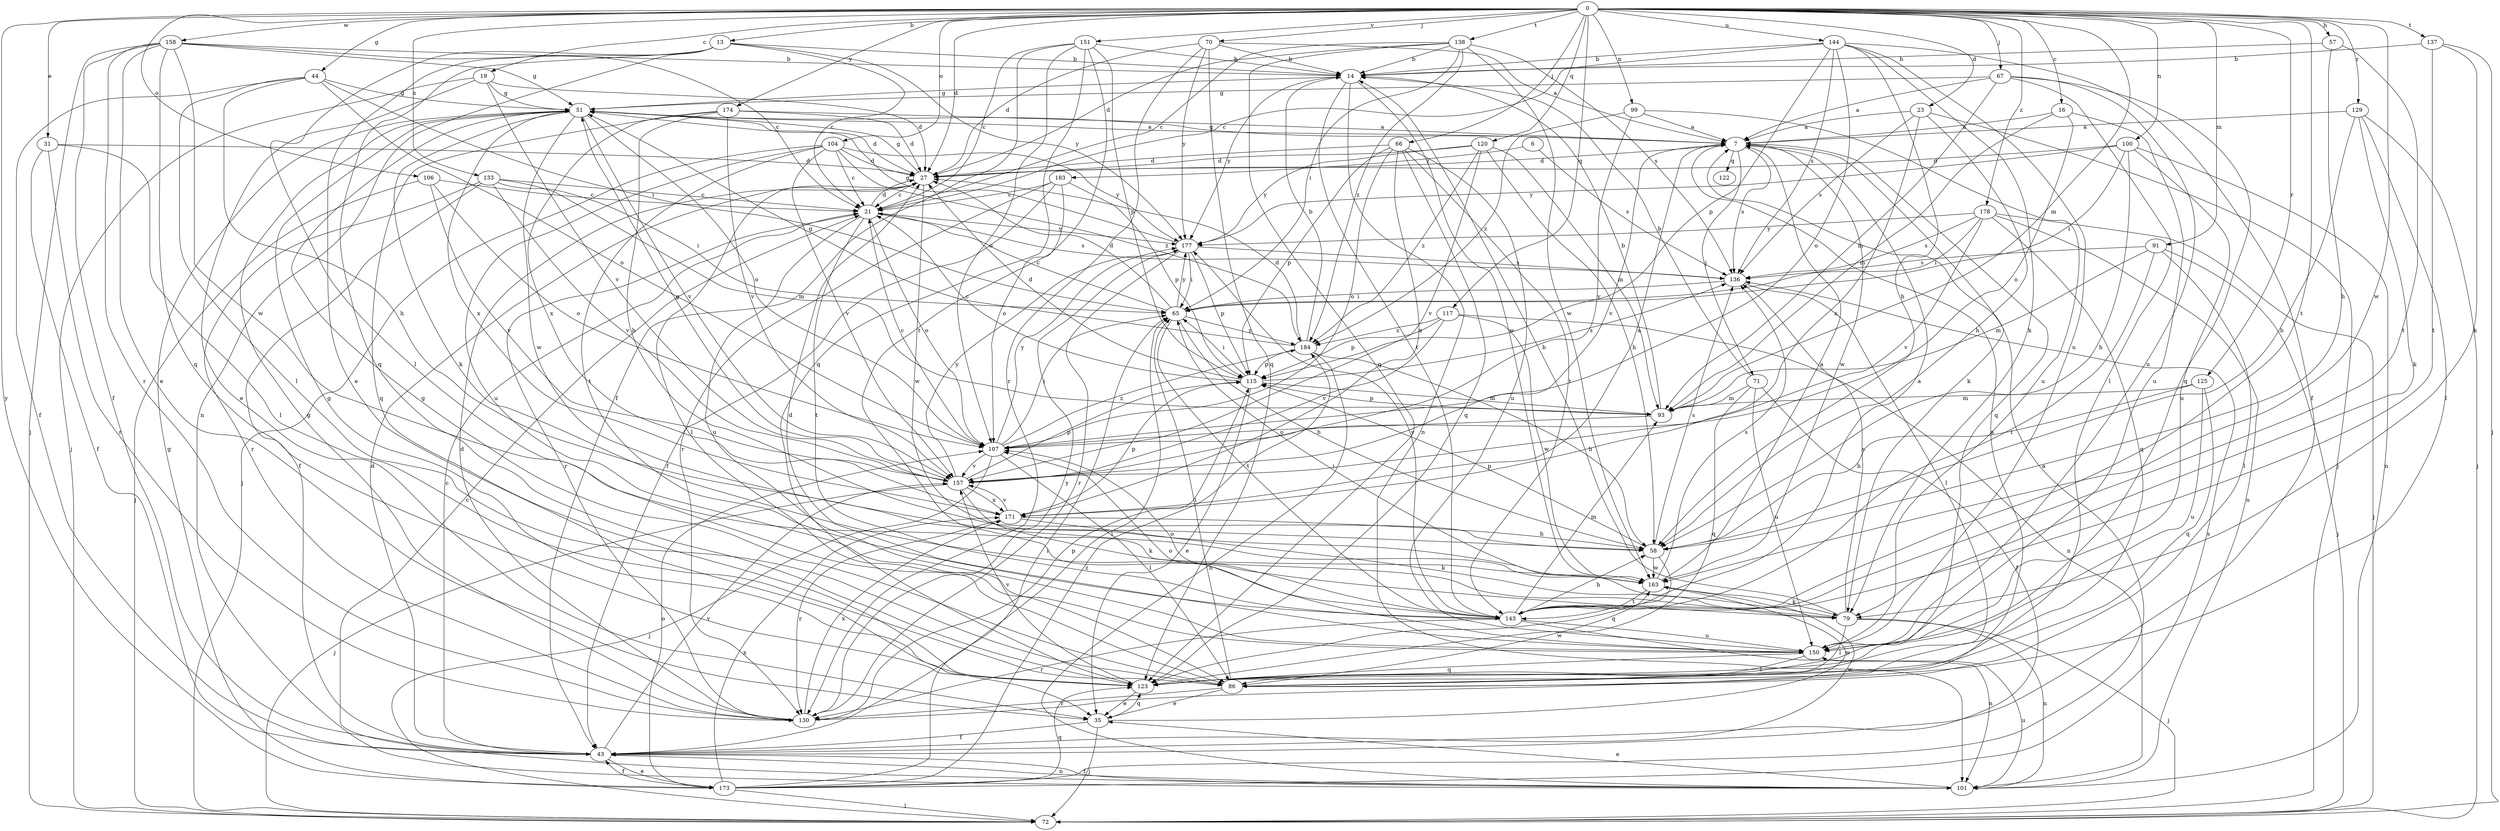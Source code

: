 strict digraph  {
0;
6;
7;
13;
14;
16;
19;
21;
23;
27;
31;
35;
43;
44;
51;
57;
58;
65;
66;
67;
70;
71;
72;
79;
86;
91;
93;
99;
100;
101;
104;
106;
107;
115;
117;
120;
122;
123;
125;
129;
130;
133;
136;
137;
138;
143;
144;
150;
151;
157;
158;
163;
171;
173;
174;
177;
178;
183;
184;
0 -> 13  [label=b];
0 -> 16  [label=c];
0 -> 19  [label=c];
0 -> 23  [label=d];
0 -> 27  [label=d];
0 -> 31  [label=e];
0 -> 44  [label=g];
0 -> 57  [label=h];
0 -> 66  [label=j];
0 -> 67  [label=j];
0 -> 70  [label=j];
0 -> 91  [label=m];
0 -> 93  [label=m];
0 -> 99  [label=n];
0 -> 100  [label=n];
0 -> 104  [label=o];
0 -> 106  [label=o];
0 -> 117  [label=q];
0 -> 120  [label=q];
0 -> 125  [label=r];
0 -> 129  [label=r];
0 -> 133  [label=s];
0 -> 137  [label=t];
0 -> 138  [label=t];
0 -> 143  [label=t];
0 -> 144  [label=u];
0 -> 151  [label=v];
0 -> 158  [label=w];
0 -> 163  [label=w];
0 -> 173  [label=y];
0 -> 174  [label=y];
0 -> 178  [label=z];
6 -> 136  [label=s];
6 -> 183  [label=z];
7 -> 27  [label=d];
7 -> 51  [label=g];
7 -> 71  [label=j];
7 -> 79  [label=k];
7 -> 122  [label=q];
7 -> 123  [label=q];
7 -> 136  [label=s];
7 -> 157  [label=v];
7 -> 163  [label=w];
13 -> 14  [label=b];
13 -> 21  [label=c];
13 -> 35  [label=e];
13 -> 86  [label=l];
13 -> 101  [label=n];
13 -> 123  [label=q];
13 -> 177  [label=y];
14 -> 51  [label=g];
14 -> 101  [label=n];
14 -> 143  [label=t];
14 -> 163  [label=w];
14 -> 177  [label=y];
16 -> 7  [label=a];
16 -> 93  [label=m];
16 -> 107  [label=o];
16 -> 150  [label=u];
19 -> 27  [label=d];
19 -> 35  [label=e];
19 -> 51  [label=g];
19 -> 72  [label=j];
19 -> 157  [label=v];
21 -> 27  [label=d];
21 -> 107  [label=o];
21 -> 130  [label=r];
21 -> 136  [label=s];
21 -> 143  [label=t];
21 -> 150  [label=u];
21 -> 177  [label=y];
23 -> 7  [label=a];
23 -> 58  [label=h];
23 -> 72  [label=j];
23 -> 136  [label=s];
23 -> 171  [label=x];
27 -> 21  [label=c];
27 -> 51  [label=g];
27 -> 86  [label=l];
27 -> 163  [label=w];
31 -> 27  [label=d];
31 -> 43  [label=f];
31 -> 86  [label=l];
31 -> 130  [label=r];
35 -> 43  [label=f];
35 -> 72  [label=j];
35 -> 123  [label=q];
35 -> 163  [label=w];
43 -> 21  [label=c];
43 -> 27  [label=d];
43 -> 65  [label=i];
43 -> 101  [label=n];
43 -> 157  [label=v];
43 -> 163  [label=w];
43 -> 173  [label=e];
44 -> 43  [label=f];
44 -> 51  [label=g];
44 -> 58  [label=h];
44 -> 65  [label=i];
44 -> 86  [label=l];
44 -> 107  [label=o];
51 -> 7  [label=a];
51 -> 27  [label=d];
51 -> 79  [label=k];
51 -> 107  [label=o];
51 -> 157  [label=v];
51 -> 163  [label=w];
51 -> 171  [label=x];
57 -> 14  [label=b];
57 -> 58  [label=h];
57 -> 143  [label=t];
58 -> 115  [label=p];
58 -> 123  [label=q];
58 -> 136  [label=s];
58 -> 163  [label=w];
65 -> 21  [label=c];
65 -> 27  [label=d];
65 -> 58  [label=h];
65 -> 143  [label=t];
65 -> 177  [label=y];
65 -> 184  [label=z];
66 -> 27  [label=d];
66 -> 107  [label=o];
66 -> 115  [label=p];
66 -> 123  [label=q];
66 -> 143  [label=t];
66 -> 150  [label=u];
66 -> 171  [label=x];
67 -> 7  [label=a];
67 -> 51  [label=g];
67 -> 86  [label=l];
67 -> 93  [label=m];
67 -> 123  [label=q];
67 -> 150  [label=u];
70 -> 7  [label=a];
70 -> 14  [label=b];
70 -> 27  [label=d];
70 -> 123  [label=q];
70 -> 130  [label=r];
70 -> 177  [label=y];
71 -> 14  [label=b];
71 -> 43  [label=f];
71 -> 93  [label=m];
71 -> 123  [label=q];
71 -> 150  [label=u];
79 -> 14  [label=b];
79 -> 65  [label=i];
79 -> 72  [label=j];
79 -> 86  [label=l];
79 -> 101  [label=n];
79 -> 136  [label=s];
86 -> 35  [label=e];
86 -> 51  [label=g];
86 -> 65  [label=i];
86 -> 130  [label=r];
86 -> 163  [label=w];
91 -> 72  [label=j];
91 -> 86  [label=l];
91 -> 93  [label=m];
91 -> 136  [label=s];
91 -> 143  [label=t];
93 -> 14  [label=b];
93 -> 107  [label=o];
93 -> 115  [label=p];
99 -> 7  [label=a];
99 -> 150  [label=u];
99 -> 157  [label=v];
99 -> 184  [label=z];
100 -> 27  [label=d];
100 -> 58  [label=h];
100 -> 65  [label=i];
100 -> 101  [label=n];
100 -> 150  [label=u];
100 -> 177  [label=y];
101 -> 21  [label=c];
101 -> 35  [label=e];
101 -> 43  [label=f];
101 -> 150  [label=u];
104 -> 21  [label=c];
104 -> 27  [label=d];
104 -> 72  [label=j];
104 -> 143  [label=t];
104 -> 150  [label=u];
104 -> 157  [label=v];
104 -> 177  [label=y];
104 -> 184  [label=z];
106 -> 21  [label=c];
106 -> 72  [label=j];
106 -> 107  [label=o];
106 -> 157  [label=v];
107 -> 21  [label=c];
107 -> 65  [label=i];
107 -> 72  [label=j];
107 -> 86  [label=l];
107 -> 157  [label=v];
107 -> 177  [label=y];
107 -> 184  [label=z];
115 -> 21  [label=c];
115 -> 27  [label=d];
115 -> 35  [label=e];
115 -> 65  [label=i];
115 -> 93  [label=m];
115 -> 136  [label=s];
117 -> 101  [label=n];
117 -> 115  [label=p];
117 -> 157  [label=v];
117 -> 163  [label=w];
117 -> 184  [label=z];
120 -> 27  [label=d];
120 -> 58  [label=h];
120 -> 93  [label=m];
120 -> 157  [label=v];
120 -> 177  [label=y];
120 -> 184  [label=z];
123 -> 35  [label=e];
123 -> 51  [label=g];
123 -> 157  [label=v];
125 -> 58  [label=h];
125 -> 93  [label=m];
125 -> 123  [label=q];
125 -> 150  [label=u];
129 -> 7  [label=a];
129 -> 58  [label=h];
129 -> 72  [label=j];
129 -> 79  [label=k];
129 -> 86  [label=l];
130 -> 7  [label=a];
130 -> 27  [label=d];
130 -> 51  [label=g];
130 -> 115  [label=p];
130 -> 171  [label=x];
130 -> 177  [label=y];
133 -> 21  [label=c];
133 -> 43  [label=f];
133 -> 65  [label=i];
133 -> 93  [label=m];
133 -> 130  [label=r];
133 -> 157  [label=v];
136 -> 65  [label=i];
136 -> 86  [label=l];
137 -> 14  [label=b];
137 -> 72  [label=j];
137 -> 79  [label=k];
137 -> 143  [label=t];
138 -> 14  [label=b];
138 -> 21  [label=c];
138 -> 27  [label=d];
138 -> 65  [label=i];
138 -> 123  [label=q];
138 -> 136  [label=s];
138 -> 163  [label=w];
138 -> 184  [label=z];
143 -> 7  [label=a];
143 -> 58  [label=h];
143 -> 93  [label=m];
143 -> 101  [label=n];
143 -> 107  [label=o];
143 -> 130  [label=r];
143 -> 150  [label=u];
143 -> 177  [label=y];
144 -> 14  [label=b];
144 -> 21  [label=c];
144 -> 43  [label=f];
144 -> 58  [label=h];
144 -> 79  [label=k];
144 -> 107  [label=o];
144 -> 115  [label=p];
144 -> 136  [label=s];
144 -> 150  [label=u];
150 -> 27  [label=d];
150 -> 86  [label=l];
150 -> 107  [label=o];
150 -> 123  [label=q];
151 -> 14  [label=b];
151 -> 21  [label=c];
151 -> 43  [label=f];
151 -> 107  [label=o];
151 -> 115  [label=p];
151 -> 123  [label=q];
151 -> 143  [label=t];
157 -> 51  [label=g];
157 -> 72  [label=j];
157 -> 79  [label=k];
157 -> 115  [label=p];
157 -> 171  [label=x];
157 -> 177  [label=y];
158 -> 14  [label=b];
158 -> 21  [label=c];
158 -> 35  [label=e];
158 -> 43  [label=f];
158 -> 51  [label=g];
158 -> 72  [label=j];
158 -> 123  [label=q];
158 -> 130  [label=r];
158 -> 163  [label=w];
163 -> 7  [label=a];
163 -> 79  [label=k];
163 -> 136  [label=s];
163 -> 143  [label=t];
171 -> 7  [label=a];
171 -> 58  [label=h];
171 -> 79  [label=k];
171 -> 115  [label=p];
171 -> 130  [label=r];
171 -> 157  [label=v];
173 -> 7  [label=a];
173 -> 43  [label=f];
173 -> 51  [label=g];
173 -> 65  [label=i];
173 -> 72  [label=j];
173 -> 107  [label=o];
173 -> 123  [label=q];
173 -> 136  [label=s];
173 -> 171  [label=x];
173 -> 184  [label=z];
174 -> 7  [label=a];
174 -> 27  [label=d];
174 -> 58  [label=h];
174 -> 123  [label=q];
174 -> 157  [label=v];
174 -> 171  [label=x];
177 -> 51  [label=g];
177 -> 65  [label=i];
177 -> 115  [label=p];
177 -> 130  [label=r];
177 -> 136  [label=s];
178 -> 65  [label=i];
178 -> 72  [label=j];
178 -> 101  [label=n];
178 -> 123  [label=q];
178 -> 136  [label=s];
178 -> 157  [label=v];
178 -> 177  [label=y];
183 -> 21  [label=c];
183 -> 43  [label=f];
183 -> 107  [label=o];
183 -> 115  [label=p];
183 -> 130  [label=r];
184 -> 14  [label=b];
184 -> 27  [label=d];
184 -> 51  [label=g];
184 -> 58  [label=h];
184 -> 101  [label=n];
184 -> 115  [label=p];
}
